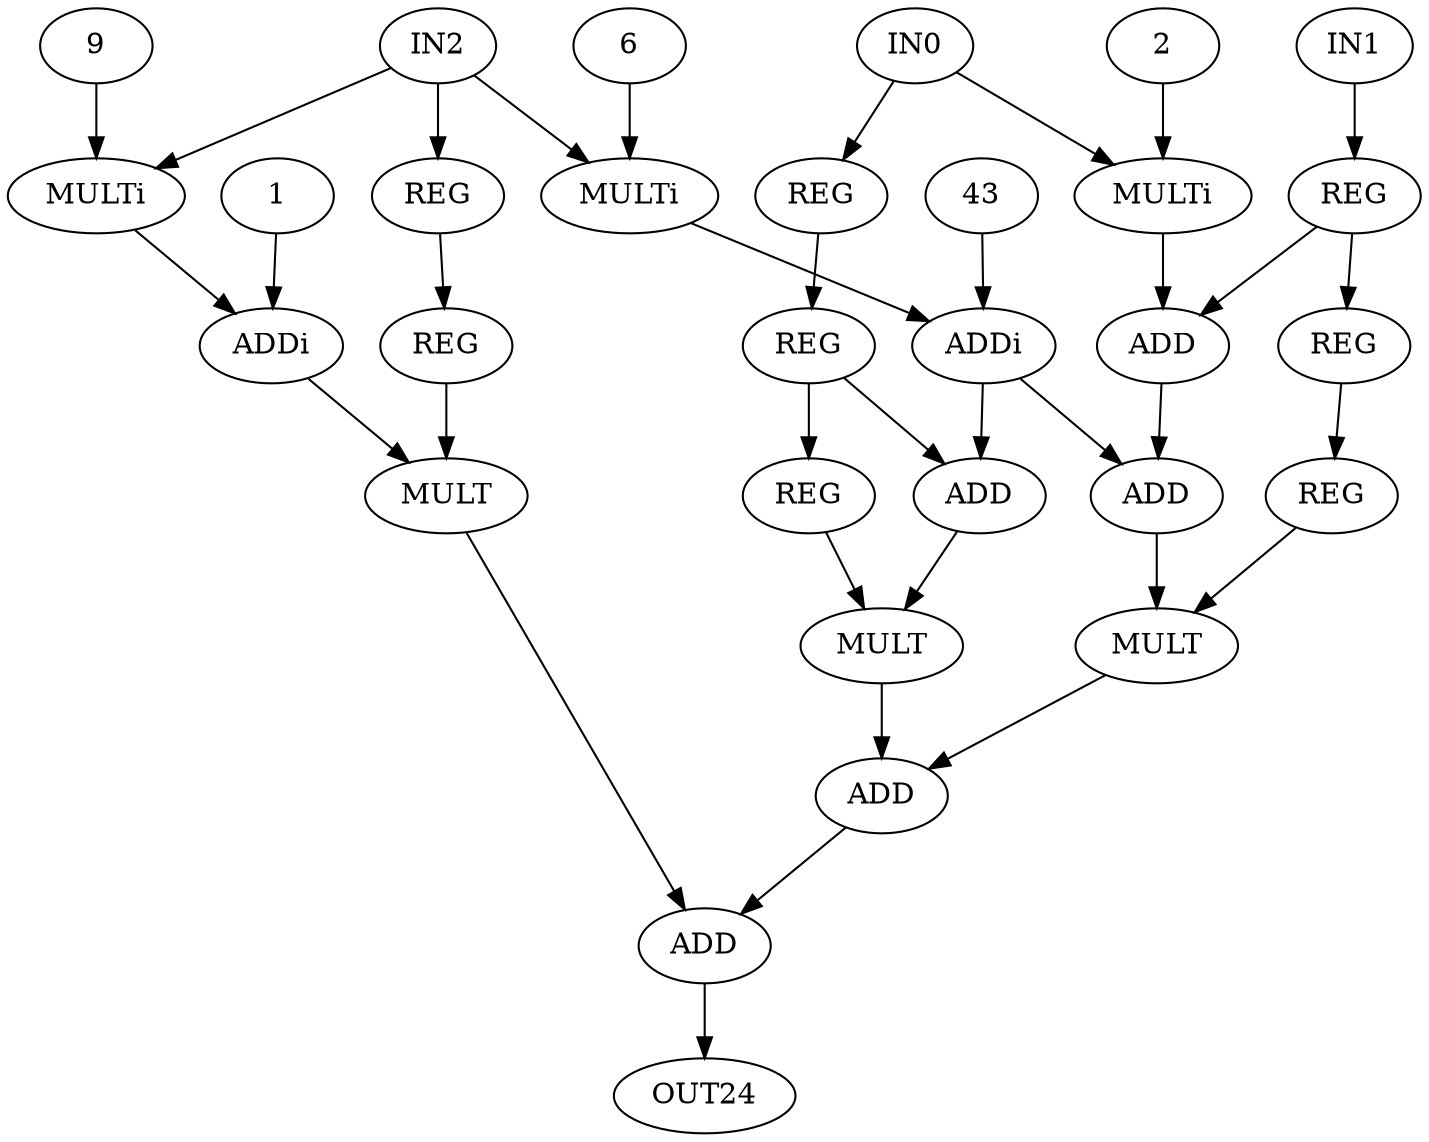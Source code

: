 digraph Mibench{
 0 [ label = IN0 ]
 1 [ label = IN1 ]
 2 [ label = IN2 ]
 3 [ label = REG]
 4 [ label = REG]
 5 [ label = REG]
 6 [ label = REG]
 7 [ label = REG]
 8 [ label = REG]
 9 [ label = REG]
 10 [ label = REG]
 11 [ label = MULTi, VALUE = 9]
 "11.9"[ label = 9 ]
 12 [ label = MULTi, VALUE = 6]
 "12.6"[ label = 6 ]
 13 [ label = MULTi, VALUE = 2]
 "13.2"[ label = 2 ]
 14 [ label = ADDi, VALUE = 1]
 "14.1"[ label = 1 ]
 15 [ label = ADDi, VALUE = 43]
 "15.43"[ label = 43 ]
 16 [ label = ADD]
 17 [ label = MULT]
 18 [ label = ADD]
 19 [ label = ADD]
 20 [ label = MULT]
 21 [ label = MULT]
 22 [ label = ADD]
 23 [ label = ADD]
 24 [ label = OUT24 ]
 0 -> 13
 0 -> 5
 1 -> 8
 2 -> 11
 2 -> 12
 2 -> 3
 3 -> 4
 4 -> 17
 5 -> 6
 6 -> 7
 6 -> 18
 7 -> 20
 8 -> 9
 8 -> 16
 9 -> 10
 10 -> 21
 "11.9" -> 11
 11 -> 14
 "12.6" -> 12
 12 -> 15
 "13.2" -> 13
 13 -> 16
 "14.1" -> 14
 14 -> 17
 "15.43" -> 15
 15 -> 18
 15 -> 19
 16 -> 19
 17 -> 23
 18 -> 20
 19 -> 21
 20 -> 22
 21 -> 22
 22 -> 23
 23 -> 24
}
